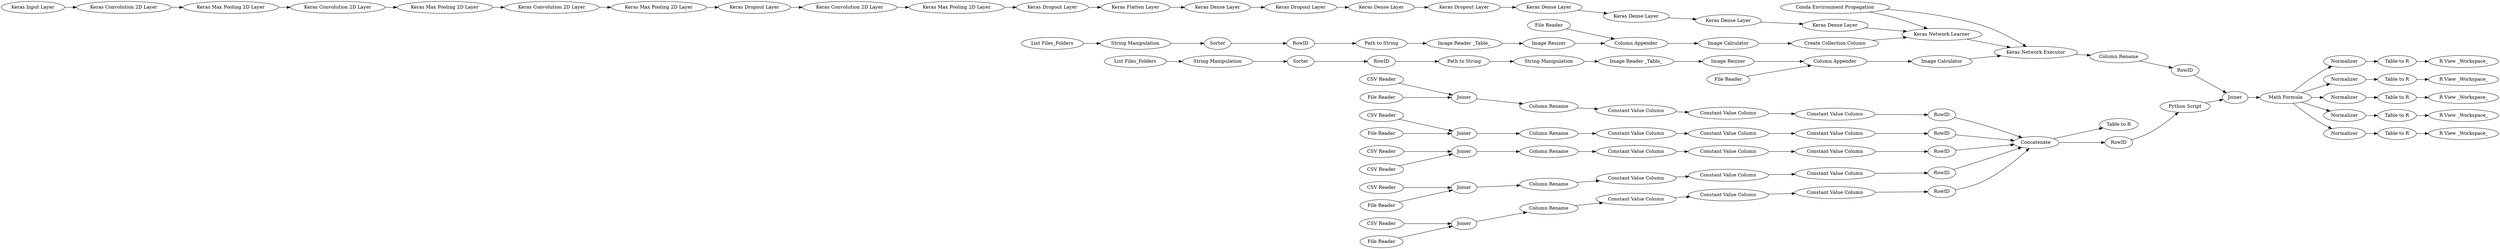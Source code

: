 digraph {
	"-2588103648451160571_954" [label=RowID]
	"-2588103648451160571_25" [label="Column Rename"]
	"5756345027994411039_937" [label="List Files_Folders"]
	"5756345027994411039_950" [label="Path to String"]
	"5756345027994411039_936" [label="Keras Network Executor"]
	"-2588103648451160571_965" [label="Constant Value Column"]
	"-2588103648451160571_31" [label="CSV Reader"]
	"-2588103648451160571_955" [label=RowID]
	"5756345027994411039_926" [label="Keras Dense Layer"]
	"-2588103648451160571_2" [label="CSV Reader"]
	"-3903255252639800377_966" [label="Table to R"]
	"-3903255252639800377_888" [label=Normalizer]
	"-2588103648451160571_895" [label=Joiner]
	"-3903255252639800377_979" [label="Table to R"]
	"-3903255252639800377_972" [label="R View _Workspace_"]
	"5756345027994411039_944" [label="File Reader"]
	"5756345027994411039_951" [label="String Manipulation"]
	"5756345027994411039_954" [label=RowID]
	"-2588103648451160571_32" [label="CSV Reader"]
	"5756345027994411039_929" [label="Keras Dense Layer"]
	"-2588103648451160571_886" [label="Constant Value Column"]
	"5756345027994411039_99" [label="Column Appender"]
	"-2588103648451160571_30" [label="CSV Reader"]
	"5756345027994411039_982" [label="Keras Dropout Layer"]
	"-2588103648451160571_887" [label="Constant Value Column"]
	"-3903255252639800377_967" [label="R View _Workspace_"]
	"5756345027994411039_915" [label="Keras Max Pooling 2D Layer"]
	"5756345027994411039_52" [label="Image Reader _Table_"]
	"5756345027994411039_914" [label="Keras Convolution 2D Layer"]
	"-2588103648451160571_971" [label="Constant Value Column"]
	"5756345027994411039_943" [label="List Files_Folders"]
	"-3903255252639800377_968" [label=Normalizer]
	"-2588103648451160571_959" [label="Column Rename"]
	"-3903255252639800377_969" [label="R View _Workspace_"]
	"-2588103648451160571_897" [label=Joiner]
	"-2588103648451160571_892" [label=Joiner]
	"5756345027994411039_939" [label="Image Calculator"]
	"5756345027994411039_57" [label=Sorter]
	"5756345027994411039_983" [label="Keras Dropout Layer"]
	"-2588103648451160571_966" [label="Constant Value Column"]
	"-3903255252639800377_889" [label="R View _Workspace_"]
	"-3903255252639800377_965" [label="Math Formula"]
	"5756345027994411039_910" [label="Keras Input Layer"]
	"5756345027994411039_923" [label="Keras Flatten Layer"]
	"5756345027994411039_927" [label="Keras Dense Layer"]
	"5756345027994411039_918" [label="Keras Max Pooling 2D Layer"]
	"-2588103648451160571_21" [label="File Reader"]
	"-2588103648451160571_881" [label=Concatenate]
	"-2588103648451160571_957" [label=RowID]
	"5756345027994411039_945" [label="Image Resizer"]
	"5756345027994411039_924" [label="Keras Dense Layer"]
	"-3903255252639800377_964" [label=RowID]
	"5756345027994411039_981" [label="Keras Dropout Layer"]
	"-3903255252639800377_971" [label="Table to R"]
	"5756345027994411039_948" [label="Column Appender"]
	"5756345027994411039_947" [label="Conda Environment Propagation"]
	"-3903255252639800377_973" [label=Normalizer]
	"-2588103648451160571_968" [label="Constant Value Column"]
	"5756345027994411039_930" [label="Keras Network Learner"]
	"5756345027994411039_56" [label="String Manipulation"]
	"5756345027994411039_25" [label="Column Rename"]
	"5756345027994411039_942" [label="Path to String"]
	"-2588103648451160571_964" [label="Constant Value Column"]
	"5756345027994411039_925" [label="Keras Dense Layer"]
	"5756345027994411039_952" [label="Image Resizer"]
	"-2588103648451160571_14" [label="File Reader"]
	"-3903255252639800377_688" [label="R View _Workspace_"]
	"5756345027994411039_928" [label="Keras Dense Layer"]
	"-2588103648451160571_35" [label="CSV Reader"]
	"-2588103648451160571_884" [label="Constant Value Column"]
	"-3903255252639800377_678" [label=Normalizer]
	"-3903255252639800377_970" [label=Normalizer]
	"5756345027994411039_980" [label="Keras Dropout Layer"]
	"-3903255252639800377_961" [label=Joiner]
	"-2588103648451160571_896" [label=Joiner]
	"-2588103648451160571_967" [label="Constant Value Column"]
	"-2588103648451160571_34" [label="CSV Reader"]
	"5756345027994411039_59" [label=RowID]
	"-2588103648451160571_970" [label="Constant Value Column"]
	"5756345027994411039_953" [label="File Reader"]
	"-2588103648451160571_956" [label=RowID]
	"-2588103648451160571_969" [label="Constant Value Column"]
	"5756345027994411039_913" [label="Keras Max Pooling 2D Layer"]
	"-2588103648451160571_963" [label="Constant Value Column"]
	"-2588103648451160571_958" [label=RowID]
	"5756345027994411039_958" [label="String Manipulation"]
	"5756345027994411039_940" [label="Create Collection Column"]
	"5756345027994411039_949" [label=Sorter]
	"-2588103648451160571_972" [label="Constant Value Column"]
	"-2588103648451160571_894" [label=Joiner]
	"-2588103648451160571_961" [label="Column Rename"]
	"-2588103648451160571_24" [label="File Reader"]
	"5756345027994411039_912" [label="Keras Convolution 2D Layer"]
	"-3903255252639800377_960" [label="Python Script"]
	"5756345027994411039_963" [label=RowID]
	"5756345027994411039_921" [label="Keras Max Pooling 2D Layer"]
	"-3903255252639800377_687" [label="Table to R"]
	"-2588103648451160571_883" [label="Constant Value Column"]
	"-2588103648451160571_885" [label="Constant Value Column"]
	"5756345027994411039_922" [label="Keras Convolution 2D Layer"]
	"-2588103648451160571_962" [label="Column Rename"]
	"-2588103648451160571_16" [label="File Reader"]
	"-3903255252639800377_890" [label="Table to R"]
	"5756345027994411039_956" [label="Image Calculator"]
	"-3903255252639800377_974" [label="Table to R"]
	"-2588103648451160571_960" [label="Column Rename"]
	"5756345027994411039_955" [label="Image Reader _Table_"]
	"5756345027994411039_919" [label="Keras Convolution 2D Layer"]
	"5756345027994411039_921" -> "5756345027994411039_981"
	"-2588103648451160571_972" -> "-2588103648451160571_967"
	"5756345027994411039_940" -> "5756345027994411039_930"
	"-2588103648451160571_21" -> "-2588103648451160571_894"
	"5756345027994411039_955" -> "5756345027994411039_952"
	"-2588103648451160571_14" -> "-2588103648451160571_892"
	"5756345027994411039_947" -> "5756345027994411039_930"
	"-3903255252639800377_965" -> "-3903255252639800377_888"
	"5756345027994411039_923" -> "5756345027994411039_924"
	"5756345027994411039_982" -> "5756345027994411039_925"
	"5756345027994411039_983" -> "5756345027994411039_926"
	"-2588103648451160571_24" -> "-2588103648451160571_897"
	"5756345027994411039_958" -> "5756345027994411039_955"
	"-2588103648451160571_30" -> "-2588103648451160571_892"
	"-2588103648451160571_971" -> "-2588103648451160571_957"
	"-2588103648451160571_16" -> "-2588103648451160571_896"
	"-2588103648451160571_954" -> "-2588103648451160571_881"
	"5756345027994411039_937" -> "5756345027994411039_951"
	"-2588103648451160571_35" -> "-2588103648451160571_897"
	"-2588103648451160571_968" -> "-2588103648451160571_954"
	"-2588103648451160571_2" -> "-2588103648451160571_895"
	"5756345027994411039_56" -> "5756345027994411039_57"
	"-3903255252639800377_961" -> "-3903255252639800377_965"
	"5756345027994411039_99" -> "5756345027994411039_939"
	"5756345027994411039_929" -> "5756345027994411039_930"
	"5756345027994411039_980" -> "5756345027994411039_922"
	"5756345027994411039_981" -> "5756345027994411039_923"
	"-2588103648451160571_884" -> "-2588103648451160571_963"
	"-3903255252639800377_687" -> "-3903255252639800377_688"
	"-2588103648451160571_961" -> "-2588103648451160571_885"
	"-3903255252639800377_971" -> "-3903255252639800377_969"
	"-3903255252639800377_678" -> "-3903255252639800377_687"
	"-2588103648451160571_966" -> "-2588103648451160571_971"
	"-2588103648451160571_31" -> "-2588103648451160571_894"
	"-3903255252639800377_965" -> "-3903255252639800377_973"
	"-2588103648451160571_881" -> "-3903255252639800377_979"
	"-3903255252639800377_965" -> "-3903255252639800377_968"
	"5756345027994411039_942" -> "5756345027994411039_52"
	"-2588103648451160571_959" -> "-2588103648451160571_886"
	"5756345027994411039_945" -> "5756345027994411039_99"
	"-3903255252639800377_965" -> "-3903255252639800377_970"
	"5756345027994411039_963" -> "-3903255252639800377_961"
	"-2588103648451160571_955" -> "-2588103648451160571_881"
	"-3903255252639800377_890" -> "-3903255252639800377_889"
	"5756345027994411039_922" -> "5756345027994411039_921"
	"5756345027994411039_927" -> "5756345027994411039_928"
	"5756345027994411039_914" -> "5756345027994411039_915"
	"5756345027994411039_52" -> "5756345027994411039_945"
	"-2588103648451160571_883" -> "-2588103648451160571_970"
	"-2588103648451160571_969" -> "-2588103648451160571_964"
	"-2588103648451160571_885" -> "-2588103648451160571_966"
	"-2588103648451160571_970" -> "-2588103648451160571_965"
	"5756345027994411039_59" -> "5756345027994411039_942"
	"-3903255252639800377_960" -> "-3903255252639800377_961"
	"5756345027994411039_926" -> "5756345027994411039_927"
	"5756345027994411039_951" -> "5756345027994411039_949"
	"5756345027994411039_912" -> "5756345027994411039_913"
	"-2588103648451160571_957" -> "-2588103648451160571_881"
	"5756345027994411039_953" -> "5756345027994411039_948"
	"-3903255252639800377_973" -> "-3903255252639800377_974"
	"5756345027994411039_943" -> "5756345027994411039_56"
	"-3903255252639800377_964" -> "-3903255252639800377_960"
	"5756345027994411039_947" -> "5756345027994411039_936"
	"-2588103648451160571_25" -> "-2588103648451160571_884"
	"-2588103648451160571_962" -> "-2588103648451160571_887"
	"-2588103648451160571_886" -> "-2588103648451160571_969"
	"5756345027994411039_924" -> "5756345027994411039_982"
	"5756345027994411039_952" -> "5756345027994411039_948"
	"-2588103648451160571_887" -> "-2588103648451160571_972"
	"5756345027994411039_25" -> "5756345027994411039_963"
	"5756345027994411039_918" -> "5756345027994411039_980"
	"5756345027994411039_936" -> "5756345027994411039_25"
	"5756345027994411039_915" -> "5756345027994411039_919"
	"5756345027994411039_939" -> "5756345027994411039_940"
	"5756345027994411039_919" -> "5756345027994411039_918"
	"-2588103648451160571_892" -> "-2588103648451160571_25"
	"5756345027994411039_948" -> "5756345027994411039_956"
	"-2588103648451160571_956" -> "-2588103648451160571_881"
	"5756345027994411039_925" -> "5756345027994411039_983"
	"5756345027994411039_950" -> "5756345027994411039_958"
	"5756345027994411039_944" -> "5756345027994411039_99"
	"-2588103648451160571_32" -> "-2588103648451160571_895"
	"-2588103648451160571_897" -> "-2588103648451160571_962"
	"-2588103648451160571_967" -> "-2588103648451160571_958"
	"-2588103648451160571_896" -> "-2588103648451160571_961"
	"-3903255252639800377_965" -> "-3903255252639800377_678"
	"5756345027994411039_930" -> "5756345027994411039_936"
	"-3903255252639800377_888" -> "-3903255252639800377_890"
	"-2588103648451160571_894" -> "-2588103648451160571_959"
	"5756345027994411039_956" -> "5756345027994411039_936"
	"5756345027994411039_913" -> "5756345027994411039_914"
	"-2588103648451160571_965" -> "-2588103648451160571_956"
	"5756345027994411039_949" -> "5756345027994411039_954"
	"-2588103648451160571_964" -> "-2588103648451160571_955"
	"-2588103648451160571_958" -> "-2588103648451160571_881"
	"5756345027994411039_57" -> "5756345027994411039_59"
	"-2588103648451160571_963" -> "-2588103648451160571_968"
	"-3903255252639800377_968" -> "-3903255252639800377_966"
	"-3903255252639800377_970" -> "-3903255252639800377_971"
	"5756345027994411039_910" -> "5756345027994411039_912"
	"-2588103648451160571_960" -> "-2588103648451160571_883"
	"-2588103648451160571_895" -> "-2588103648451160571_960"
	"-2588103648451160571_34" -> "-2588103648451160571_896"
	"-3903255252639800377_974" -> "-3903255252639800377_972"
	"-2588103648451160571_881" -> "-3903255252639800377_964"
	"-3903255252639800377_966" -> "-3903255252639800377_967"
	"5756345027994411039_954" -> "5756345027994411039_950"
	"5756345027994411039_928" -> "5756345027994411039_929"
	rankdir=LR
}
